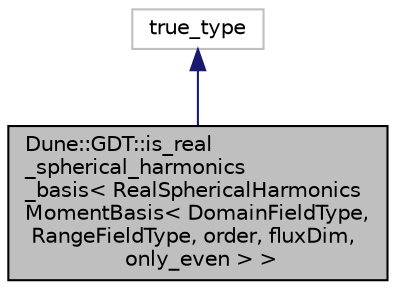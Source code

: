 digraph "Dune::GDT::is_real_spherical_harmonics_basis&lt; RealSphericalHarmonicsMomentBasis&lt; DomainFieldType, RangeFieldType, order, fluxDim, only_even &gt; &gt;"
{
  edge [fontname="Helvetica",fontsize="10",labelfontname="Helvetica",labelfontsize="10"];
  node [fontname="Helvetica",fontsize="10",shape=record];
  Node0 [label="Dune::GDT::is_real\l_spherical_harmonics\l_basis\< RealSphericalHarmonics\lMomentBasis\< DomainFieldType,\l RangeFieldType, order, fluxDim,\l only_even \> \>",height=0.2,width=0.4,color="black", fillcolor="grey75", style="filled", fontcolor="black"];
  Node1 -> Node0 [dir="back",color="midnightblue",fontsize="10",style="solid",fontname="Helvetica"];
  Node1 [label="true_type",height=0.2,width=0.4,color="grey75", fillcolor="white", style="filled"];
}
